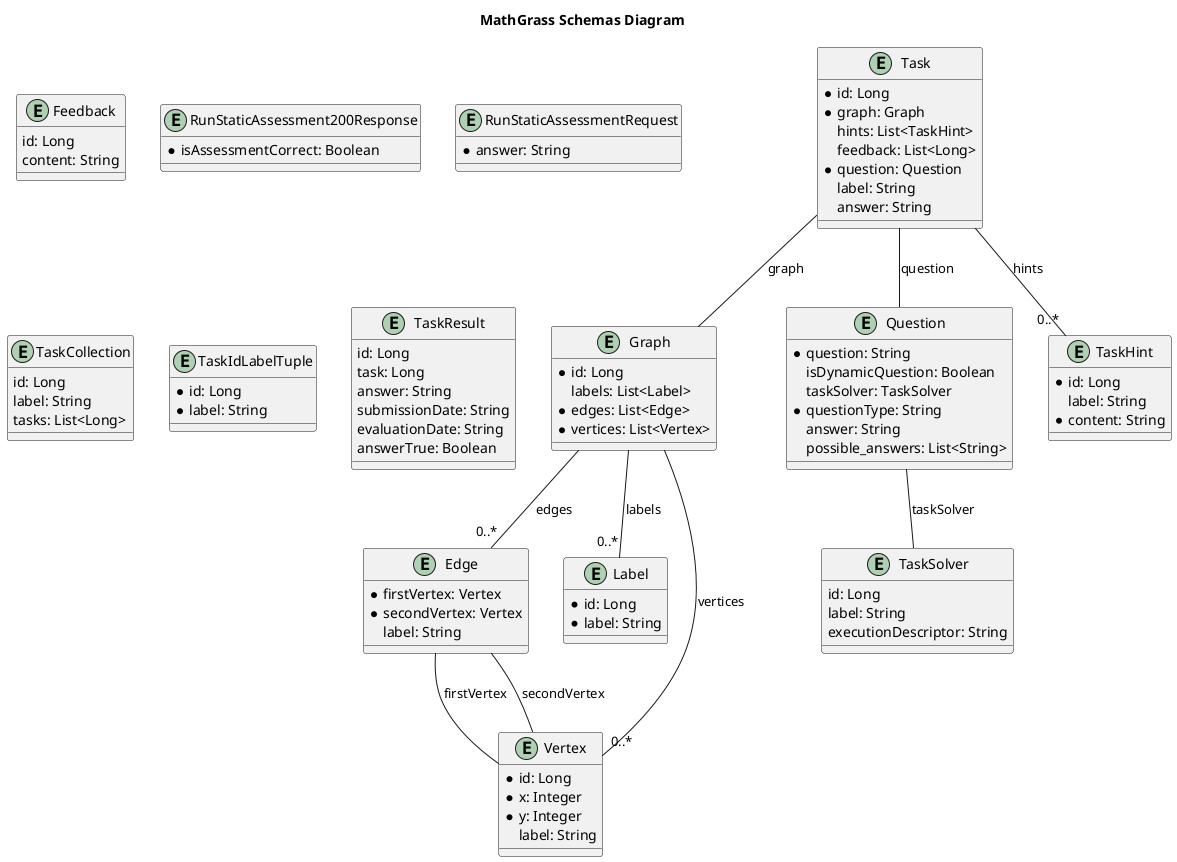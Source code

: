 @startuml

title MathGrass Schemas Diagram

entity Edge {
    * firstVertex: Vertex
    * secondVertex: Vertex
    label: String
}

entity Feedback {
    id: Long
    content: String
}

entity Graph {
    * id: Long
    labels: List<Label>
    * edges: List<Edge>
    * vertices: List<Vertex>
}

entity Label {
    * id: Long
    * label: String
}

entity Question {
    * question: String
    isDynamicQuestion: Boolean
    taskSolver: TaskSolver
    * questionType: String
    answer: String
    possible_answers: List<String>
}

entity RunStaticAssessment200Response {
    * isAssessmentCorrect: Boolean
}

entity RunStaticAssessmentRequest {
    * answer: String
}

entity Task {
    * id: Long
    * graph: Graph
    hints: List<TaskHint>
    feedback: List<Long>
    * question: Question
    label: String
    answer: String
}

entity TaskCollection {
    id: Long
    label: String
    tasks: List<Long>
}

entity TaskHint {
    * id: Long
    label: String
    * content: String
}

entity TaskIdLabelTuple {
    * id: Long
    * label: String
}

entity TaskResult {
    id: Long
    task: Long
    answer: String
    submissionDate: String
    evaluationDate: String
    answerTrue: Boolean
}

entity TaskSolver {
    id: Long
    label: String
    executionDescriptor: String
}

entity Vertex {
    * id: Long
    * x: Integer
    * y: Integer
    label: String
}


Task -- Graph : graph
Task -- "0..*" TaskHint : hints
Task -- Question : question
Graph -- "0..*" Label : labels
Graph -- "0..*" Edge : edges
Graph -- "0..*" Vertex : vertices
Question -- TaskSolver : taskSolver
Edge -- Vertex : firstVertex
Edge -- Vertex : secondVertex

@enduml